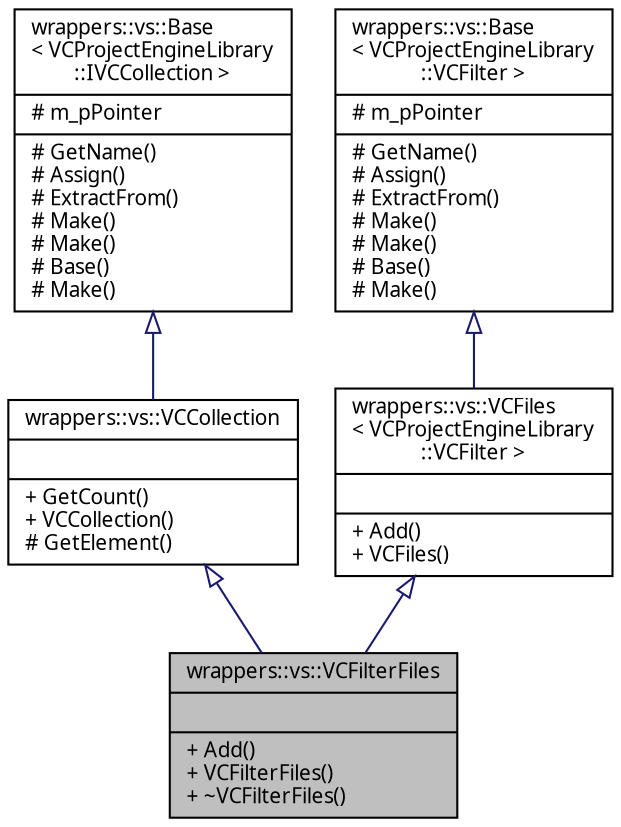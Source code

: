 digraph "wrappers::vs::VCFilterFiles"
{
 // INTERACTIVE_SVG=YES
  edge [fontname="Verdana",fontsize="10",labelfontname="Verdana",labelfontsize="10"];
  node [fontname="Verdana",fontsize="10",shape=record];
  Node1 [label="{wrappers::vs::VCFilterFiles\n||+ Add()\l+ VCFilterFiles()\l+ ~VCFilterFiles()\l}",height=0.2,width=0.4,color="black", fillcolor="grey75", style="filled", fontcolor="black"];
  Node2 -> Node1 [dir="back",color="midnightblue",fontsize="10",style="solid",arrowtail="onormal",fontname="Verdana"];
  Node2 [label="{wrappers::vs::VCCollection\n||+ GetCount()\l+ VCCollection()\l# GetElement()\l}",height=0.2,width=0.4,color="black", fillcolor="white", style="filled",URL="$classwrappers_1_1vs_1_1_v_c_collection.html",tooltip="Класс входит в Проект Common   Шаблон базового класса набора свойств. "];
  Node3 -> Node2 [dir="back",color="midnightblue",fontsize="10",style="solid",arrowtail="onormal",fontname="Verdana"];
  Node3 [label="{wrappers::vs::Base\l\< VCProjectEngineLibrary\l::IVCCollection \>\n|# m_pPointer\l|# GetName()\l# Assign()\l# ExtractFrom()\l# Make()\l# Make()\l# Base()\l# Make()\l}",height=0.2,width=0.4,color="black", fillcolor="white", style="filled",URL="$classwrappers_1_1vs_1_1_base.html"];
  Node4 -> Node1 [dir="back",color="midnightblue",fontsize="10",style="solid",arrowtail="onormal",fontname="Verdana"];
  Node4 [label="{wrappers::vs::VCFiles\l\< VCProjectEngineLibrary\l::VCFilter \>\n||+ Add()\l+ VCFiles()\l}",height=0.2,width=0.4,color="black", fillcolor="white", style="filled",URL="$classwrappers_1_1vs_1_1_v_c_files.html"];
  Node5 -> Node4 [dir="back",color="midnightblue",fontsize="10",style="solid",arrowtail="onormal",fontname="Verdana"];
  Node5 [label="{wrappers::vs::Base\l\< VCProjectEngineLibrary\l::VCFilter \>\n|# m_pPointer\l|# GetName()\l# Assign()\l# ExtractFrom()\l# Make()\l# Make()\l# Base()\l# Make()\l}",height=0.2,width=0.4,color="black", fillcolor="white", style="filled",URL="$classwrappers_1_1vs_1_1_base.html"];
}

